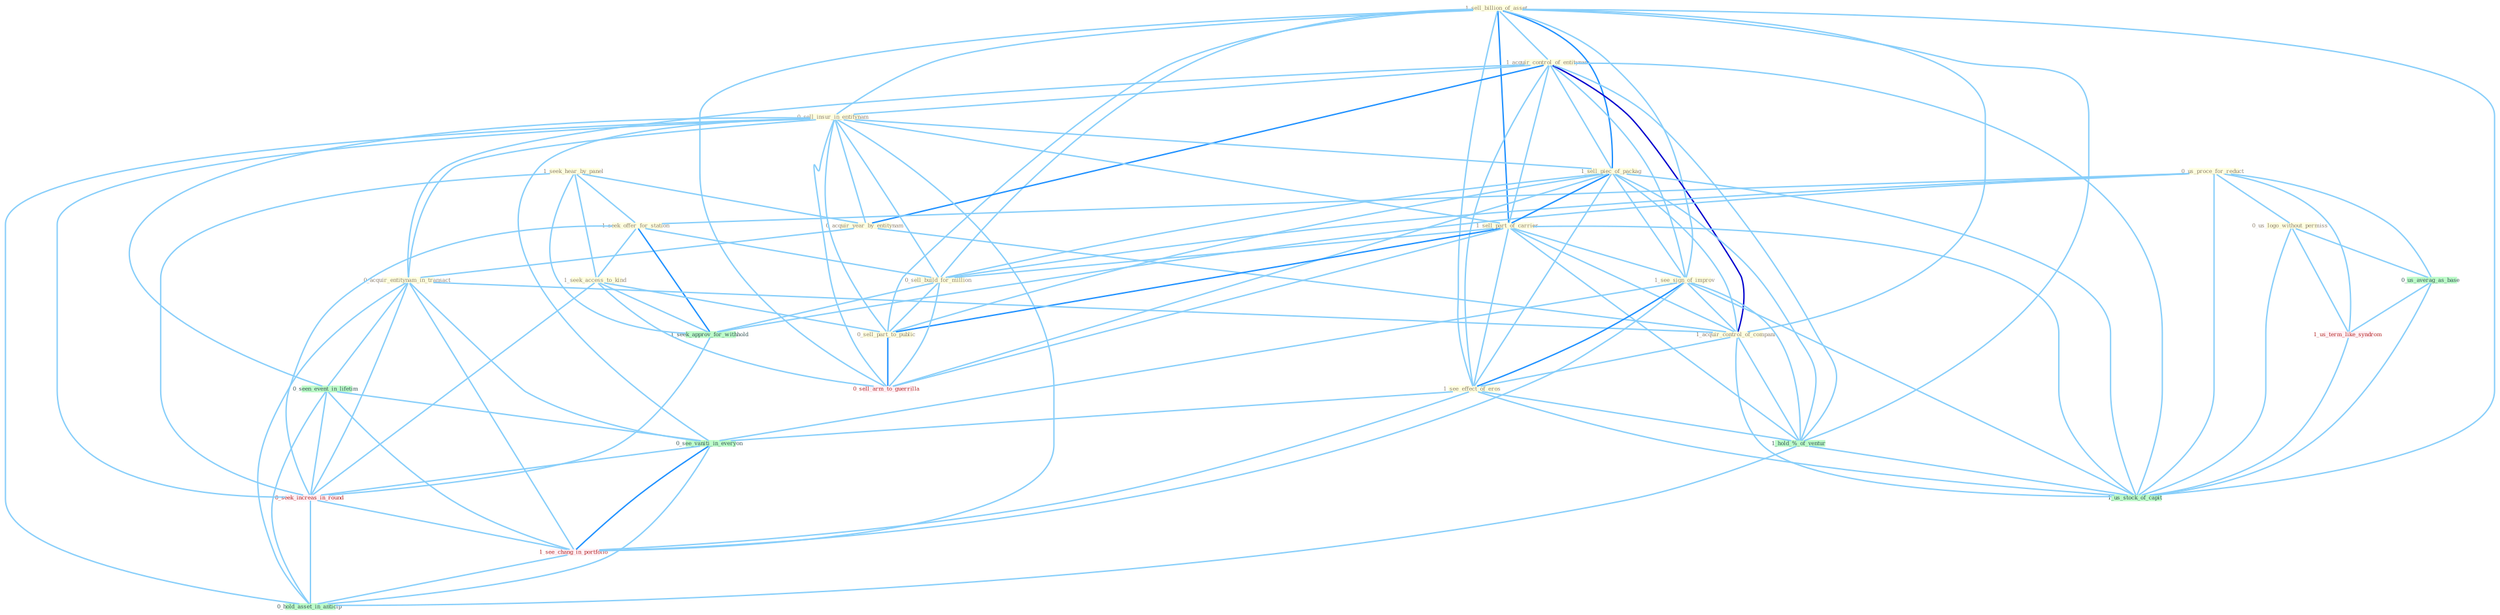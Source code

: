 Graph G{ 
    node
    [shape=polygon,style=filled,width=.5,height=.06,color="#BDFCC9",fixedsize=true,fontsize=4,
    fontcolor="#2f4f4f"];
    {node
    [color="#ffffe0", fontcolor="#8b7d6b"] "1_sell_billion_of_asset " "1_acquir_control_of_entitynam " "1_seek_hear_by_panel " "0_sell_insur_in_entitynam " "0_acquir_year_by_entitynam " "0_us_proce_for_reduct " "1_seek_offer_for_station " "1_sell_piec_of_packag " "1_sell_part_of_carrier " "0_acquir_entitynam_in_transact " "1_see_sign_of_improv " "0_us_logo_without_permiss " "0_sell_build_for_million " "1_seek_access_to_kind " "0_sell_part_to_public " "1_acquir_control_of_compani " "1_see_effect_of_eros "}
{node [color="#fff0f5", fontcolor="#b22222"] "1_us_term_like_syndrom " "0_sell_arm_to_guerrilla " "0_seek_increas_in_round " "1_see_chang_in_portfolio "}
edge [color="#B0E2FF"];

	"1_sell_billion_of_asset " -- "1_acquir_control_of_entitynam " [w="1", color="#87cefa" ];
	"1_sell_billion_of_asset " -- "0_sell_insur_in_entitynam " [w="1", color="#87cefa" ];
	"1_sell_billion_of_asset " -- "1_sell_piec_of_packag " [w="2", color="#1e90ff" , len=0.8];
	"1_sell_billion_of_asset " -- "1_sell_part_of_carrier " [w="2", color="#1e90ff" , len=0.8];
	"1_sell_billion_of_asset " -- "1_see_sign_of_improv " [w="1", color="#87cefa" ];
	"1_sell_billion_of_asset " -- "0_sell_build_for_million " [w="1", color="#87cefa" ];
	"1_sell_billion_of_asset " -- "0_sell_part_to_public " [w="1", color="#87cefa" ];
	"1_sell_billion_of_asset " -- "1_acquir_control_of_compani " [w="1", color="#87cefa" ];
	"1_sell_billion_of_asset " -- "1_see_effect_of_eros " [w="1", color="#87cefa" ];
	"1_sell_billion_of_asset " -- "1_hold_%_of_ventur " [w="1", color="#87cefa" ];
	"1_sell_billion_of_asset " -- "0_sell_arm_to_guerrilla " [w="1", color="#87cefa" ];
	"1_sell_billion_of_asset " -- "1_us_stock_of_capit " [w="1", color="#87cefa" ];
	"1_acquir_control_of_entitynam " -- "0_sell_insur_in_entitynam " [w="1", color="#87cefa" ];
	"1_acquir_control_of_entitynam " -- "0_acquir_year_by_entitynam " [w="2", color="#1e90ff" , len=0.8];
	"1_acquir_control_of_entitynam " -- "1_sell_piec_of_packag " [w="1", color="#87cefa" ];
	"1_acquir_control_of_entitynam " -- "1_sell_part_of_carrier " [w="1", color="#87cefa" ];
	"1_acquir_control_of_entitynam " -- "0_acquir_entitynam_in_transact " [w="1", color="#87cefa" ];
	"1_acquir_control_of_entitynam " -- "1_see_sign_of_improv " [w="1", color="#87cefa" ];
	"1_acquir_control_of_entitynam " -- "1_acquir_control_of_compani " [w="3", color="#0000cd" , len=0.6];
	"1_acquir_control_of_entitynam " -- "1_see_effect_of_eros " [w="1", color="#87cefa" ];
	"1_acquir_control_of_entitynam " -- "1_hold_%_of_ventur " [w="1", color="#87cefa" ];
	"1_acquir_control_of_entitynam " -- "1_us_stock_of_capit " [w="1", color="#87cefa" ];
	"1_seek_hear_by_panel " -- "0_acquir_year_by_entitynam " [w="1", color="#87cefa" ];
	"1_seek_hear_by_panel " -- "1_seek_offer_for_station " [w="1", color="#87cefa" ];
	"1_seek_hear_by_panel " -- "1_seek_access_to_kind " [w="1", color="#87cefa" ];
	"1_seek_hear_by_panel " -- "1_seek_approv_for_withhold " [w="1", color="#87cefa" ];
	"1_seek_hear_by_panel " -- "0_seek_increas_in_round " [w="1", color="#87cefa" ];
	"0_sell_insur_in_entitynam " -- "0_acquir_year_by_entitynam " [w="1", color="#87cefa" ];
	"0_sell_insur_in_entitynam " -- "1_sell_piec_of_packag " [w="1", color="#87cefa" ];
	"0_sell_insur_in_entitynam " -- "1_sell_part_of_carrier " [w="1", color="#87cefa" ];
	"0_sell_insur_in_entitynam " -- "0_acquir_entitynam_in_transact " [w="1", color="#87cefa" ];
	"0_sell_insur_in_entitynam " -- "0_sell_build_for_million " [w="1", color="#87cefa" ];
	"0_sell_insur_in_entitynam " -- "0_sell_part_to_public " [w="1", color="#87cefa" ];
	"0_sell_insur_in_entitynam " -- "0_seen_event_in_lifetim " [w="1", color="#87cefa" ];
	"0_sell_insur_in_entitynam " -- "0_see_vaniti_in_everyon " [w="1", color="#87cefa" ];
	"0_sell_insur_in_entitynam " -- "0_sell_arm_to_guerrilla " [w="1", color="#87cefa" ];
	"0_sell_insur_in_entitynam " -- "0_seek_increas_in_round " [w="1", color="#87cefa" ];
	"0_sell_insur_in_entitynam " -- "1_see_chang_in_portfolio " [w="1", color="#87cefa" ];
	"0_sell_insur_in_entitynam " -- "0_hold_asset_in_anticip " [w="1", color="#87cefa" ];
	"0_acquir_year_by_entitynam " -- "0_acquir_entitynam_in_transact " [w="1", color="#87cefa" ];
	"0_acquir_year_by_entitynam " -- "1_acquir_control_of_compani " [w="1", color="#87cefa" ];
	"0_us_proce_for_reduct " -- "1_seek_offer_for_station " [w="1", color="#87cefa" ];
	"0_us_proce_for_reduct " -- "0_us_logo_without_permiss " [w="1", color="#87cefa" ];
	"0_us_proce_for_reduct " -- "0_sell_build_for_million " [w="1", color="#87cefa" ];
	"0_us_proce_for_reduct " -- "0_us_averag_as_base " [w="1", color="#87cefa" ];
	"0_us_proce_for_reduct " -- "1_us_term_like_syndrom " [w="1", color="#87cefa" ];
	"0_us_proce_for_reduct " -- "1_seek_approv_for_withhold " [w="1", color="#87cefa" ];
	"0_us_proce_for_reduct " -- "1_us_stock_of_capit " [w="1", color="#87cefa" ];
	"1_seek_offer_for_station " -- "0_sell_build_for_million " [w="1", color="#87cefa" ];
	"1_seek_offer_for_station " -- "1_seek_access_to_kind " [w="1", color="#87cefa" ];
	"1_seek_offer_for_station " -- "1_seek_approv_for_withhold " [w="2", color="#1e90ff" , len=0.8];
	"1_seek_offer_for_station " -- "0_seek_increas_in_round " [w="1", color="#87cefa" ];
	"1_sell_piec_of_packag " -- "1_sell_part_of_carrier " [w="2", color="#1e90ff" , len=0.8];
	"1_sell_piec_of_packag " -- "1_see_sign_of_improv " [w="1", color="#87cefa" ];
	"1_sell_piec_of_packag " -- "0_sell_build_for_million " [w="1", color="#87cefa" ];
	"1_sell_piec_of_packag " -- "0_sell_part_to_public " [w="1", color="#87cefa" ];
	"1_sell_piec_of_packag " -- "1_acquir_control_of_compani " [w="1", color="#87cefa" ];
	"1_sell_piec_of_packag " -- "1_see_effect_of_eros " [w="1", color="#87cefa" ];
	"1_sell_piec_of_packag " -- "1_hold_%_of_ventur " [w="1", color="#87cefa" ];
	"1_sell_piec_of_packag " -- "0_sell_arm_to_guerrilla " [w="1", color="#87cefa" ];
	"1_sell_piec_of_packag " -- "1_us_stock_of_capit " [w="1", color="#87cefa" ];
	"1_sell_part_of_carrier " -- "1_see_sign_of_improv " [w="1", color="#87cefa" ];
	"1_sell_part_of_carrier " -- "0_sell_build_for_million " [w="1", color="#87cefa" ];
	"1_sell_part_of_carrier " -- "0_sell_part_to_public " [w="2", color="#1e90ff" , len=0.8];
	"1_sell_part_of_carrier " -- "1_acquir_control_of_compani " [w="1", color="#87cefa" ];
	"1_sell_part_of_carrier " -- "1_see_effect_of_eros " [w="1", color="#87cefa" ];
	"1_sell_part_of_carrier " -- "1_hold_%_of_ventur " [w="1", color="#87cefa" ];
	"1_sell_part_of_carrier " -- "0_sell_arm_to_guerrilla " [w="1", color="#87cefa" ];
	"1_sell_part_of_carrier " -- "1_us_stock_of_capit " [w="1", color="#87cefa" ];
	"0_acquir_entitynam_in_transact " -- "1_acquir_control_of_compani " [w="1", color="#87cefa" ];
	"0_acquir_entitynam_in_transact " -- "0_seen_event_in_lifetim " [w="1", color="#87cefa" ];
	"0_acquir_entitynam_in_transact " -- "0_see_vaniti_in_everyon " [w="1", color="#87cefa" ];
	"0_acquir_entitynam_in_transact " -- "0_seek_increas_in_round " [w="1", color="#87cefa" ];
	"0_acquir_entitynam_in_transact " -- "1_see_chang_in_portfolio " [w="1", color="#87cefa" ];
	"0_acquir_entitynam_in_transact " -- "0_hold_asset_in_anticip " [w="1", color="#87cefa" ];
	"1_see_sign_of_improv " -- "1_acquir_control_of_compani " [w="1", color="#87cefa" ];
	"1_see_sign_of_improv " -- "1_see_effect_of_eros " [w="2", color="#1e90ff" , len=0.8];
	"1_see_sign_of_improv " -- "1_hold_%_of_ventur " [w="1", color="#87cefa" ];
	"1_see_sign_of_improv " -- "0_see_vaniti_in_everyon " [w="1", color="#87cefa" ];
	"1_see_sign_of_improv " -- "1_us_stock_of_capit " [w="1", color="#87cefa" ];
	"1_see_sign_of_improv " -- "1_see_chang_in_portfolio " [w="1", color="#87cefa" ];
	"0_us_logo_without_permiss " -- "0_us_averag_as_base " [w="1", color="#87cefa" ];
	"0_us_logo_without_permiss " -- "1_us_term_like_syndrom " [w="1", color="#87cefa" ];
	"0_us_logo_without_permiss " -- "1_us_stock_of_capit " [w="1", color="#87cefa" ];
	"0_sell_build_for_million " -- "0_sell_part_to_public " [w="1", color="#87cefa" ];
	"0_sell_build_for_million " -- "1_seek_approv_for_withhold " [w="1", color="#87cefa" ];
	"0_sell_build_for_million " -- "0_sell_arm_to_guerrilla " [w="1", color="#87cefa" ];
	"1_seek_access_to_kind " -- "0_sell_part_to_public " [w="1", color="#87cefa" ];
	"1_seek_access_to_kind " -- "1_seek_approv_for_withhold " [w="1", color="#87cefa" ];
	"1_seek_access_to_kind " -- "0_sell_arm_to_guerrilla " [w="1", color="#87cefa" ];
	"1_seek_access_to_kind " -- "0_seek_increas_in_round " [w="1", color="#87cefa" ];
	"0_sell_part_to_public " -- "0_sell_arm_to_guerrilla " [w="2", color="#1e90ff" , len=0.8];
	"1_acquir_control_of_compani " -- "1_see_effect_of_eros " [w="1", color="#87cefa" ];
	"1_acquir_control_of_compani " -- "1_hold_%_of_ventur " [w="1", color="#87cefa" ];
	"1_acquir_control_of_compani " -- "1_us_stock_of_capit " [w="1", color="#87cefa" ];
	"1_see_effect_of_eros " -- "1_hold_%_of_ventur " [w="1", color="#87cefa" ];
	"1_see_effect_of_eros " -- "0_see_vaniti_in_everyon " [w="1", color="#87cefa" ];
	"1_see_effect_of_eros " -- "1_us_stock_of_capit " [w="1", color="#87cefa" ];
	"1_see_effect_of_eros " -- "1_see_chang_in_portfolio " [w="1", color="#87cefa" ];
	"0_seen_event_in_lifetim " -- "0_see_vaniti_in_everyon " [w="1", color="#87cefa" ];
	"0_seen_event_in_lifetim " -- "0_seek_increas_in_round " [w="1", color="#87cefa" ];
	"0_seen_event_in_lifetim " -- "1_see_chang_in_portfolio " [w="1", color="#87cefa" ];
	"0_seen_event_in_lifetim " -- "0_hold_asset_in_anticip " [w="1", color="#87cefa" ];
	"0_us_averag_as_base " -- "1_us_term_like_syndrom " [w="1", color="#87cefa" ];
	"0_us_averag_as_base " -- "1_us_stock_of_capit " [w="1", color="#87cefa" ];
	"1_us_term_like_syndrom " -- "1_us_stock_of_capit " [w="1", color="#87cefa" ];
	"1_seek_approv_for_withhold " -- "0_seek_increas_in_round " [w="1", color="#87cefa" ];
	"1_hold_%_of_ventur " -- "1_us_stock_of_capit " [w="1", color="#87cefa" ];
	"1_hold_%_of_ventur " -- "0_hold_asset_in_anticip " [w="1", color="#87cefa" ];
	"0_see_vaniti_in_everyon " -- "0_seek_increas_in_round " [w="1", color="#87cefa" ];
	"0_see_vaniti_in_everyon " -- "1_see_chang_in_portfolio " [w="2", color="#1e90ff" , len=0.8];
	"0_see_vaniti_in_everyon " -- "0_hold_asset_in_anticip " [w="1", color="#87cefa" ];
	"0_seek_increas_in_round " -- "1_see_chang_in_portfolio " [w="1", color="#87cefa" ];
	"0_seek_increas_in_round " -- "0_hold_asset_in_anticip " [w="1", color="#87cefa" ];
	"1_see_chang_in_portfolio " -- "0_hold_asset_in_anticip " [w="1", color="#87cefa" ];
}